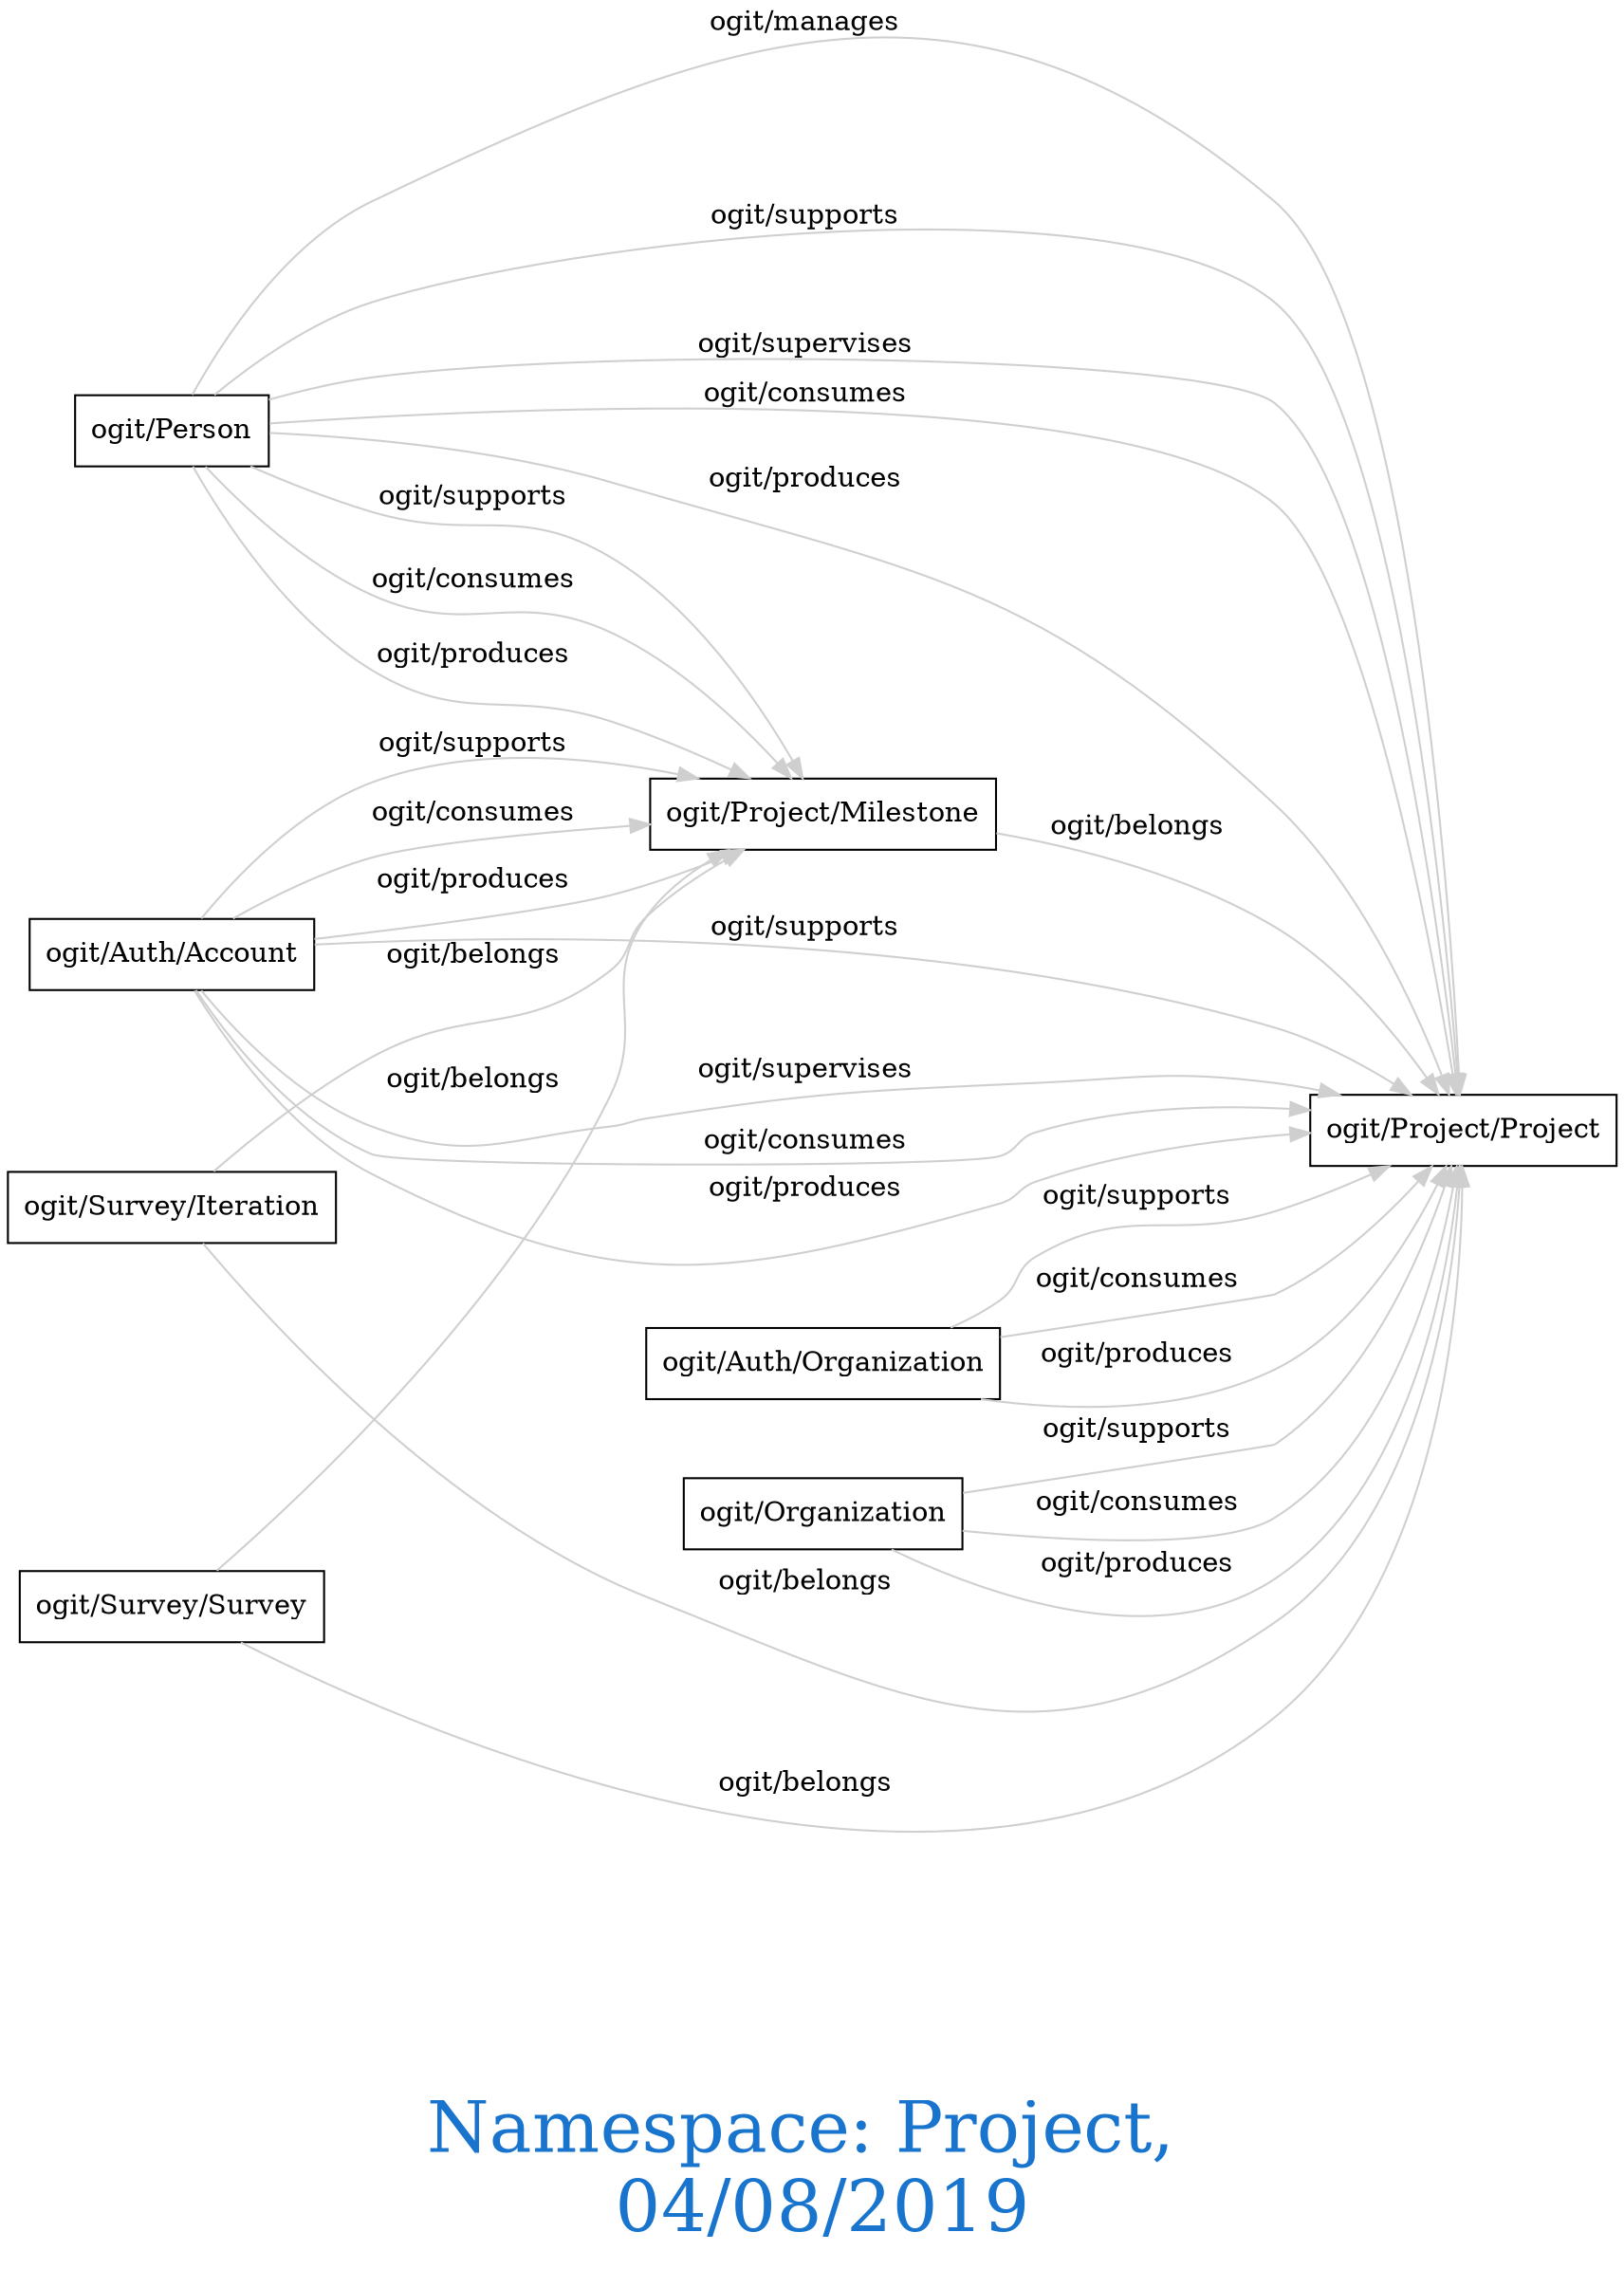 digraph OGIT_ontology {
 graph [ rankdir= LR,fontsize = 36,
fontcolor= dodgerblue3,label = "\n\n\nNamespace: Project, \n 04/08/2019"];
node[shape=polygon];
edge [  color="gray81"];

   "ogit/Person" -> "ogit/Project/Project" [label="ogit/manages    "];
   "ogit/Auth/Account" -> "ogit/Project/Milestone" [label="ogit/supports    "];
   "ogit/Auth/Account" -> "ogit/Project/Project" [label="ogit/supports    "];
   "ogit/Auth/Organization" -> "ogit/Project/Project" [label="ogit/supports    "];
   "ogit/Organization" -> "ogit/Project/Project" [label="ogit/supports    "];
   "ogit/Person" -> "ogit/Project/Milestone" [label="ogit/supports    "];
   "ogit/Person" -> "ogit/Project/Project" [label="ogit/supports    "];
   "ogit/Auth/Account" -> "ogit/Project/Project" [label="ogit/supervises    "];
   "ogit/Person" -> "ogit/Project/Project" [label="ogit/supervises    "];
   "ogit/Auth/Account" -> "ogit/Project/Milestone" [label="ogit/consumes    "];
   "ogit/Auth/Account" -> "ogit/Project/Project" [label="ogit/consumes    "];
   "ogit/Auth/Organization" -> "ogit/Project/Project" [label="ogit/consumes    "];
   "ogit/Organization" -> "ogit/Project/Project" [label="ogit/consumes    "];
   "ogit/Person" -> "ogit/Project/Milestone" [label="ogit/consumes    "];
   "ogit/Person" -> "ogit/Project/Project" [label="ogit/consumes    "];
   "ogit/Auth/Account" -> "ogit/Project/Milestone" [label="ogit/produces    "];
   "ogit/Auth/Account" -> "ogit/Project/Project" [label="ogit/produces    "];
   "ogit/Auth/Organization" -> "ogit/Project/Project" [label="ogit/produces    "];
   "ogit/Organization" -> "ogit/Project/Project" [label="ogit/produces    "];
   "ogit/Person" -> "ogit/Project/Milestone" [label="ogit/produces    "];
   "ogit/Person" -> "ogit/Project/Project" [label="ogit/produces    "];
   "ogit/Project/Milestone" -> "ogit/Project/Project" [label="ogit/belongs    "];
   "ogit/Survey/Iteration" -> "ogit/Project/Milestone" [label="ogit/belongs    "];
   "ogit/Survey/Iteration" -> "ogit/Project/Project" [label="ogit/belongs    "];
   "ogit/Survey/Survey" -> "ogit/Project/Milestone" [label="ogit/belongs    "];
   "ogit/Survey/Survey" -> "ogit/Project/Project" [label="ogit/belongs    "];
}
